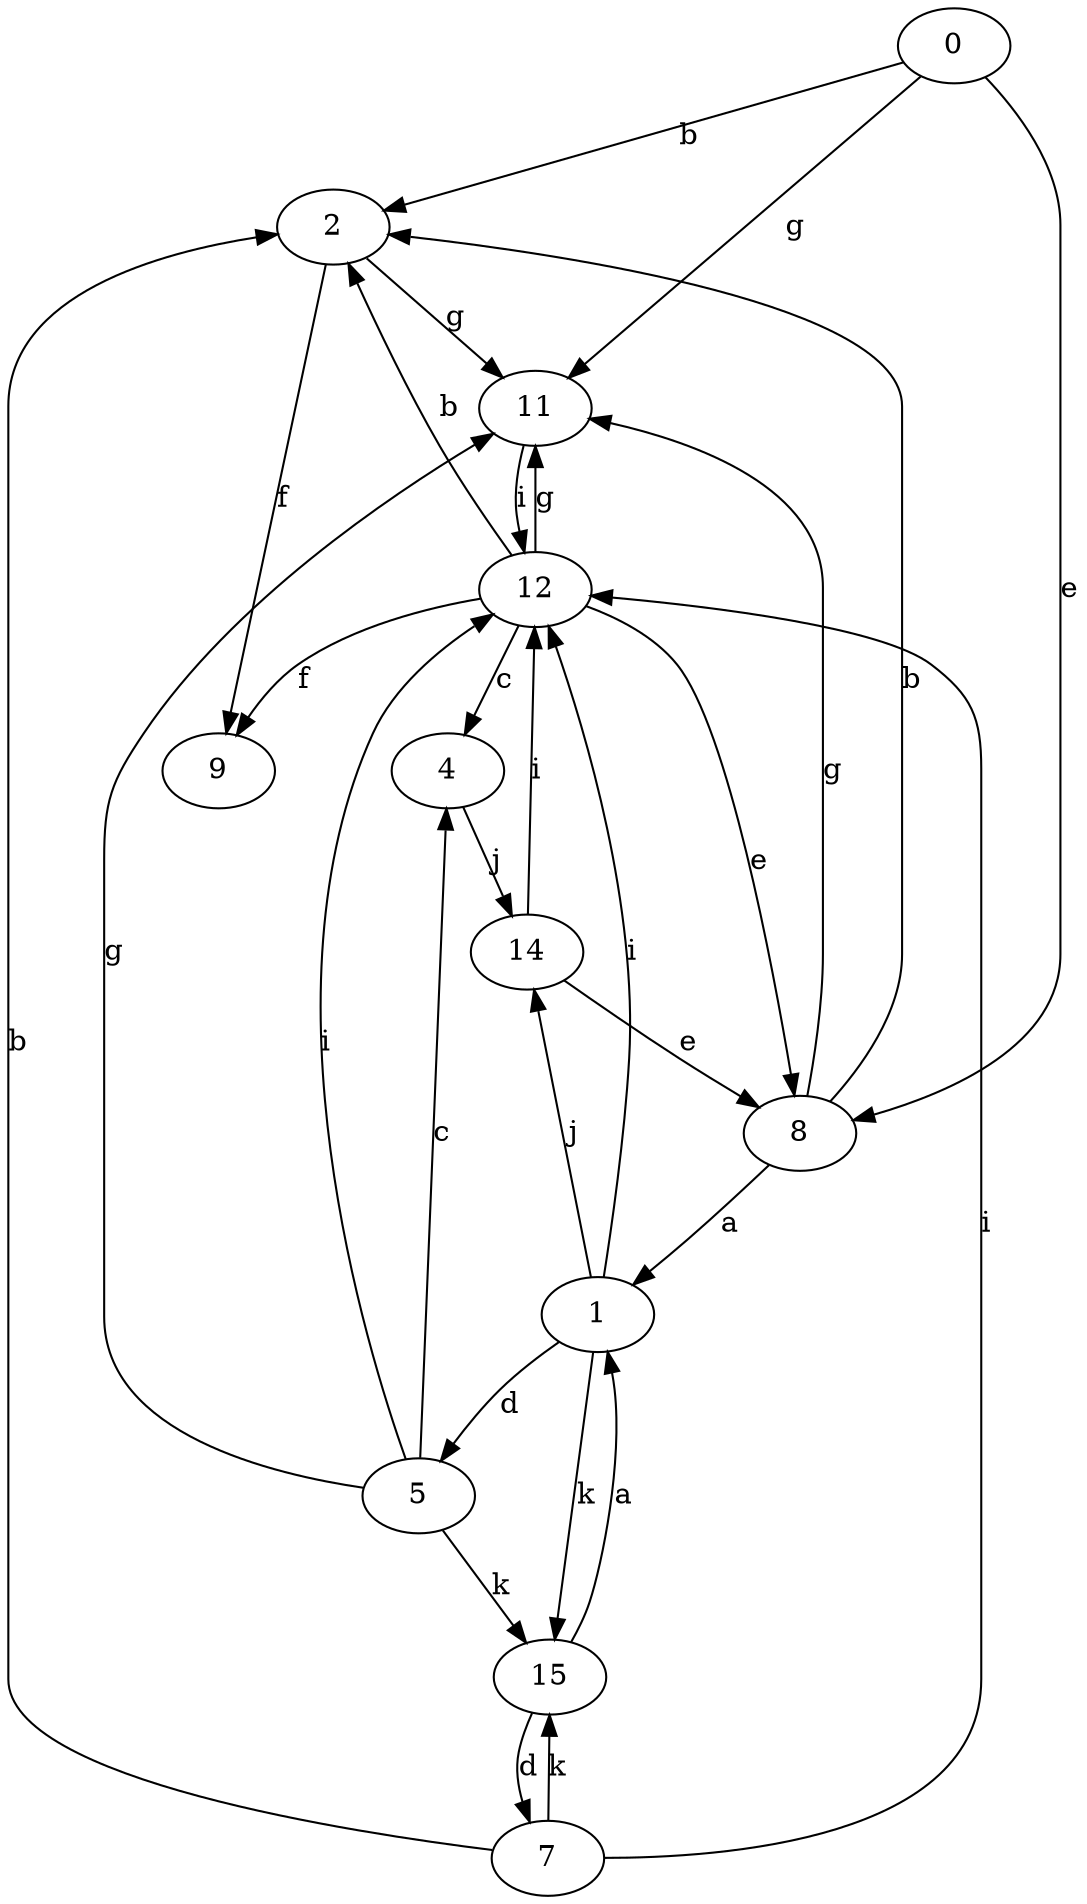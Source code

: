 strict digraph  {
0;
1;
2;
4;
5;
7;
8;
9;
11;
12;
14;
15;
0 -> 2  [label=b];
0 -> 8  [label=e];
0 -> 11  [label=g];
1 -> 5  [label=d];
1 -> 12  [label=i];
1 -> 14  [label=j];
1 -> 15  [label=k];
2 -> 9  [label=f];
2 -> 11  [label=g];
4 -> 14  [label=j];
5 -> 4  [label=c];
5 -> 11  [label=g];
5 -> 12  [label=i];
5 -> 15  [label=k];
7 -> 2  [label=b];
7 -> 12  [label=i];
7 -> 15  [label=k];
8 -> 1  [label=a];
8 -> 2  [label=b];
8 -> 11  [label=g];
11 -> 12  [label=i];
12 -> 2  [label=b];
12 -> 4  [label=c];
12 -> 8  [label=e];
12 -> 9  [label=f];
12 -> 11  [label=g];
14 -> 8  [label=e];
14 -> 12  [label=i];
15 -> 1  [label=a];
15 -> 7  [label=d];
}
